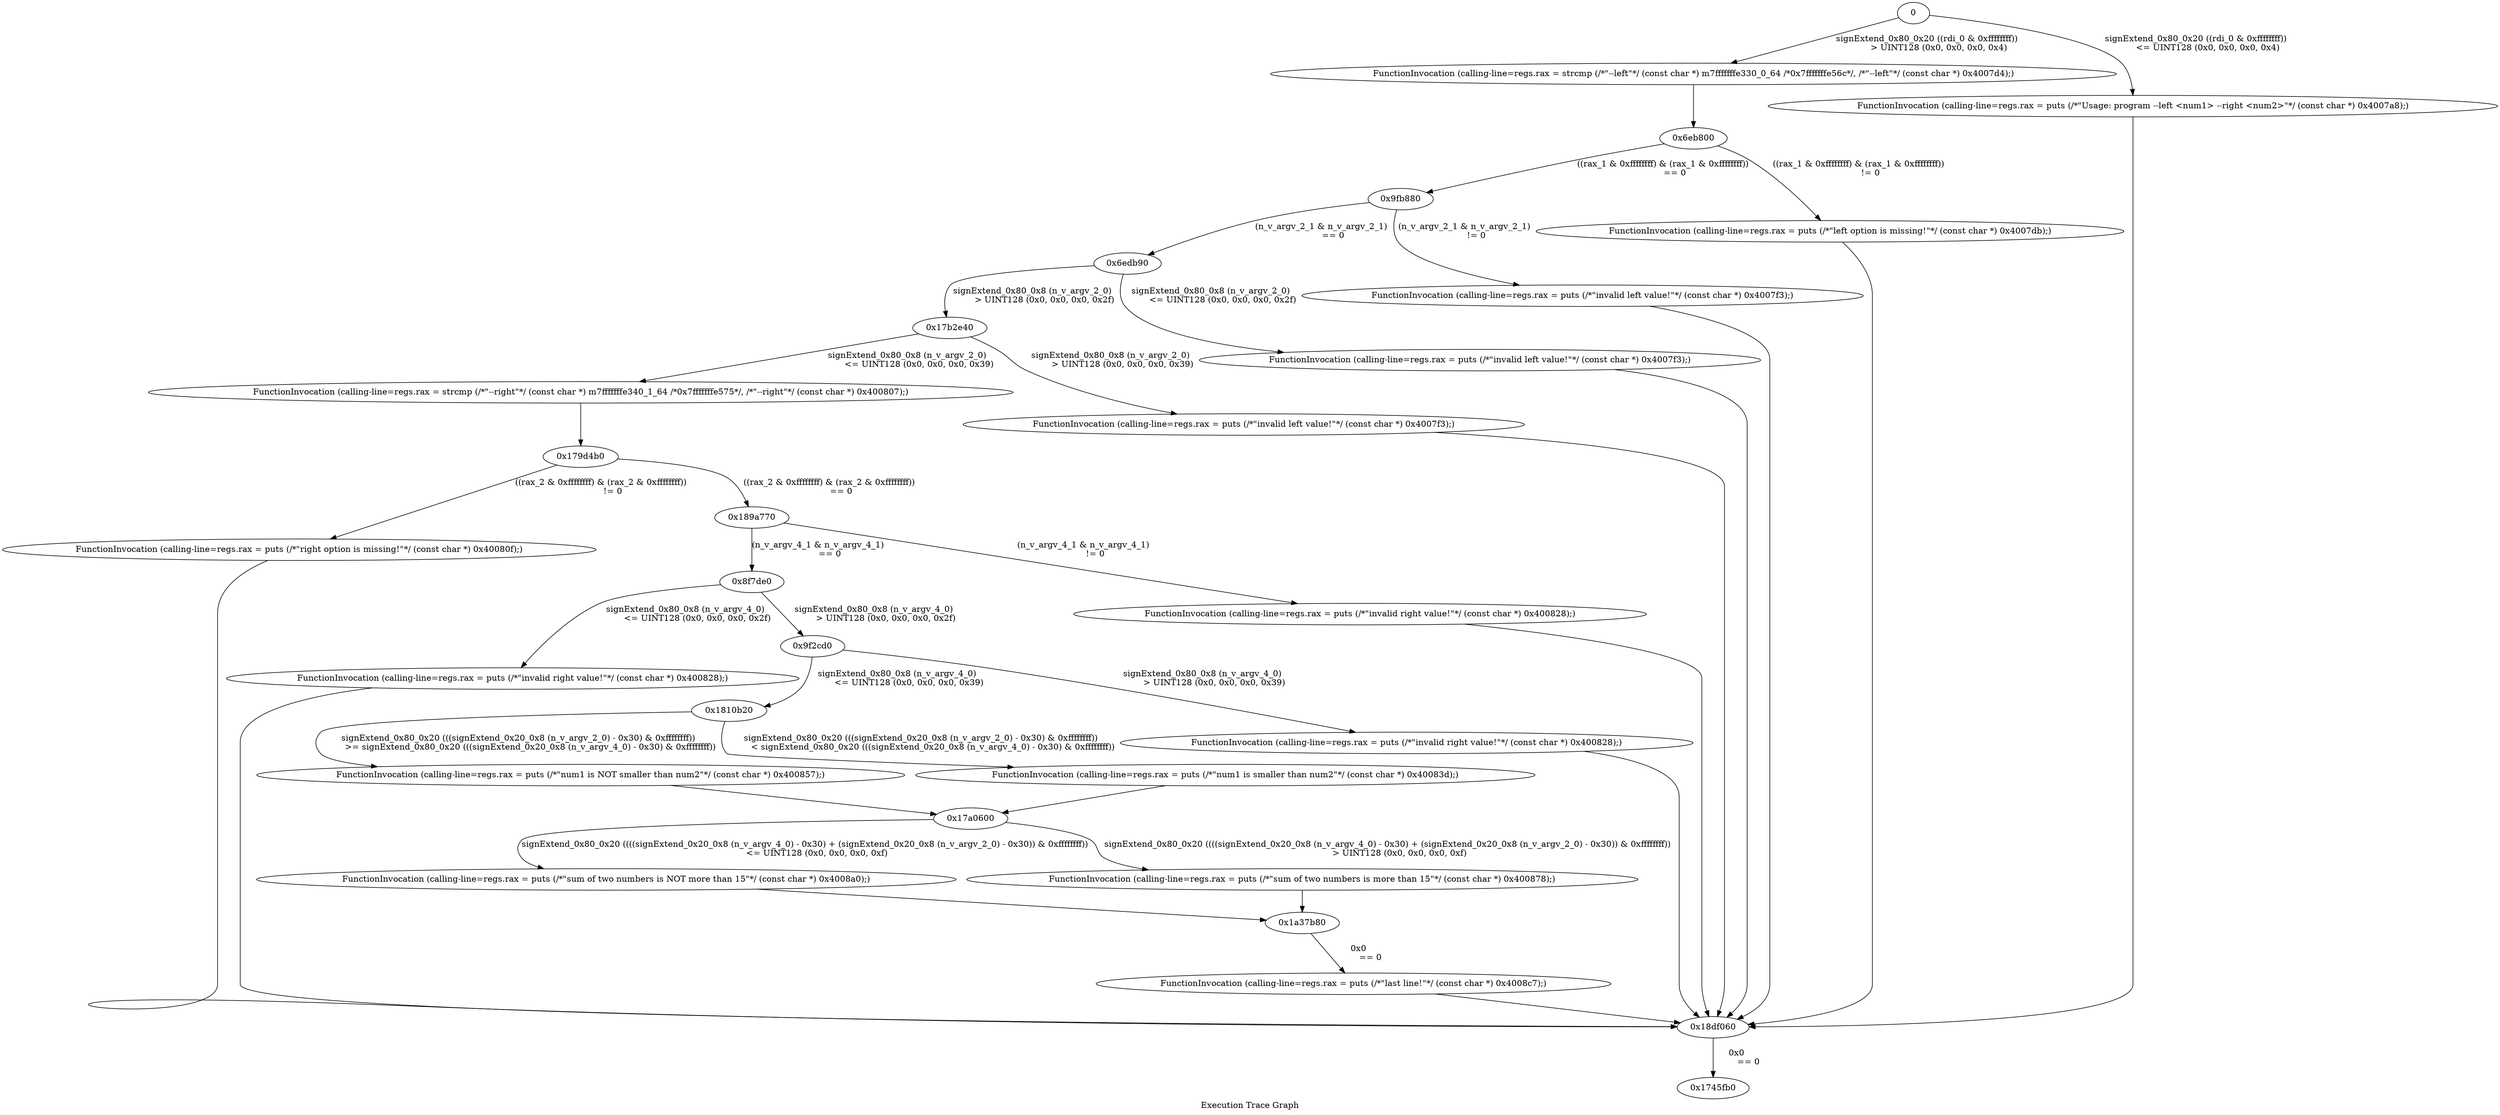 digraph "Execution Trace Graph" {
	label="Execution Trace Graph";

	Node0 [label = "0"];
	Node0x6eb800 [label = "0x6eb800"];
	Node0x6edb90 [label = "0x6edb90"];
	Node0x6f1210 [label = "FunctionInvocation (calling-line=regs.rax = puts (/*\"last line!\"*/ (const char *) 0x4008c7);)"];
	Node0x6fe290 [label = "FunctionInvocation (calling-line=regs.rax = puts (/*\"sum of two numbers is NOT more than 15\"*/ (const char *) 0x4008a0);)"];
	Node0x7f5c40 [label = "FunctionInvocation (calling-line=regs.rax = puts (/*\"invalid right value!\"*/ (const char *) 0x400828);)"];
	Node0x8f71a0 [label = "FunctionInvocation (calling-line=regs.rax = puts (/*\"sum of two numbers is more than 15\"*/ (const char *) 0x400878);)"];
	Node0x8f7de0 [label = "0x8f7de0"];
	Node0x9c1cc0 [label = "FunctionInvocation (calling-line=regs.rax = strcmp (/*\"--left\"*/ (const char *) m7fffffffe330_0_64 /*0x7fffffffe56c*/, /*\"--left\"*/ (const char *) 0x4007d4);)"];
	Node0x9f2cd0 [label = "0x9f2cd0"];
	Node0x9fb880 [label = "0x9fb880"];
	Node0x13fa150 [label = "FunctionInvocation (calling-line=regs.rax = puts (/*\"right option is missing!\"*/ (const char *) 0x40080f);)"];
	Node0x14c6680 [label = "FunctionInvocation (calling-line=regs.rax = puts (/*\"invalid left value!\"*/ (const char *) 0x4007f3);)"];
	Node0x14de2b0 [label = "FunctionInvocation (calling-line=regs.rax = puts (/*\"left option is missing!\"*/ (const char *) 0x4007db);)"];
	Node0x1658c70 [label = "FunctionInvocation (calling-line=regs.rax = puts (/*\"Usage: program --left <num1> --right <num2>\"*/ (const char *) 0x4007a8);)"];
	Node0x1745fb0 [label = "0x1745fb0"];
	Node0x179d4b0 [label = "0x179d4b0"];
	Node0x17a0600 [label = "0x17a0600"];
	Node0x17b2e40 [label = "0x17b2e40"];
	Node0x1810b20 [label = "0x1810b20"];
	Node0x1854a00 [label = "FunctionInvocation (calling-line=regs.rax = puts (/*\"num1 is NOT smaller than num2\"*/ (const char *) 0x400857);)"];
	Node0x189a770 [label = "0x189a770"];
	Node0x18df060 [label = "0x18df060"];
	Node0x19f5b60 [label = "FunctionInvocation (calling-line=regs.rax = puts (/*\"num1 is smaller than num2\"*/ (const char *) 0x40083d);)"];
	Node0x1a37b80 [label = "0x1a37b80"];
	Node0x1a45d70 [label = "FunctionInvocation (calling-line=regs.rax = puts (/*\"invalid right value!\"*/ (const char *) 0x400828);)"];
	Node0x1a857c0 [label = "FunctionInvocation (calling-line=regs.rax = strcmp (/*\"--right\"*/ (const char *) m7fffffffe340_1_64 /*0x7fffffffe575*/, /*\"--right\"*/ (const char *) 0x400807);)"];
	Node0x1abf6c0 [label = "FunctionInvocation (calling-line=regs.rax = puts (/*\"invalid left value!\"*/ (const char *) 0x4007f3);)"];
	Node0x1b5b940 [label = "FunctionInvocation (calling-line=regs.rax = puts (/*\"invalid right value!\"*/ (const char *) 0x400828);)"];
	Node0x1cfc040 [label = "FunctionInvocation (calling-line=regs.rax = puts (/*\"invalid left value!\"*/ (const char *) 0x4007f3);)"];
	Node0 -> Node0x9c1cc0 [label = "signExtend_0x80_0x20 ((rdi_0 & 0xffffffff))
	 > UINT128 (0x0, 0x0, 0x0, 0x4)"];
	Node0x9c1cc0 -> Node0x6eb800 [label = ""];
	Node0 -> Node0x1658c70 [label = "signExtend_0x80_0x20 ((rdi_0 & 0xffffffff))
	 <= UINT128 (0x0, 0x0, 0x0, 0x4)"];
	Node0x1658c70 -> Node0x18df060 [label = ""];
	Node0x6eb800 -> Node0x9fb880 [label = "((rax_1 & 0xffffffff) & (rax_1 & 0xffffffff))
	 == 0"];
	Node0x6eb800 -> Node0x14de2b0 [label = "((rax_1 & 0xffffffff) & (rax_1 & 0xffffffff))
	 != 0"];
	Node0x14de2b0 -> Node0x18df060 [label = ""];
	Node0x18df060 -> Node0x1745fb0 [label = "0x0
	 == 0"];
	Node0x9fb880 -> Node0x6edb90 [label = "(n_v_argv_2_1 & n_v_argv_2_1)
	 == 0"];
	Node0x9fb880 -> Node0x14c6680 [label = "(n_v_argv_2_1 & n_v_argv_2_1)
	 != 0"];
	Node0x14c6680 -> Node0x18df060 [label = ""];
	Node0x6edb90 -> Node0x17b2e40 [label = "signExtend_0x80_0x8 (n_v_argv_2_0)
	 > UINT128 (0x0, 0x0, 0x0, 0x2f)"];
	Node0x6edb90 -> Node0x1cfc040 [label = "signExtend_0x80_0x8 (n_v_argv_2_0)
	 <= UINT128 (0x0, 0x0, 0x0, 0x2f)"];
	Node0x1cfc040 -> Node0x18df060 [label = ""];
	Node0x17b2e40 -> Node0x1a857c0 [label = "signExtend_0x80_0x8 (n_v_argv_2_0)
	 <= UINT128 (0x0, 0x0, 0x0, 0x39)"];
	Node0x1a857c0 -> Node0x179d4b0 [label = ""];
	Node0x17b2e40 -> Node0x1abf6c0 [label = "signExtend_0x80_0x8 (n_v_argv_2_0)
	 > UINT128 (0x0, 0x0, 0x0, 0x39)"];
	Node0x1abf6c0 -> Node0x18df060 [label = ""];
	Node0x179d4b0 -> Node0x189a770 [label = "((rax_2 & 0xffffffff) & (rax_2 & 0xffffffff))
	 == 0"];
	Node0x179d4b0 -> Node0x13fa150 [label = "((rax_2 & 0xffffffff) & (rax_2 & 0xffffffff))
	 != 0"];
	Node0x13fa150 -> Node0x18df060 [label = ""];
	Node0x189a770 -> Node0x8f7de0 [label = "(n_v_argv_4_1 & n_v_argv_4_1)
	 == 0"];
	Node0x189a770 -> Node0x1b5b940 [label = "(n_v_argv_4_1 & n_v_argv_4_1)
	 != 0"];
	Node0x1b5b940 -> Node0x18df060 [label = ""];
	Node0x8f7de0 -> Node0x9f2cd0 [label = "signExtend_0x80_0x8 (n_v_argv_4_0)
	 > UINT128 (0x0, 0x0, 0x0, 0x2f)"];
	Node0x8f7de0 -> Node0x7f5c40 [label = "signExtend_0x80_0x8 (n_v_argv_4_0)
	 <= UINT128 (0x0, 0x0, 0x0, 0x2f)"];
	Node0x7f5c40 -> Node0x18df060 [label = ""];
	Node0x9f2cd0 -> Node0x1810b20 [label = "signExtend_0x80_0x8 (n_v_argv_4_0)
	 <= UINT128 (0x0, 0x0, 0x0, 0x39)"];
	Node0x9f2cd0 -> Node0x1a45d70 [label = "signExtend_0x80_0x8 (n_v_argv_4_0)
	 > UINT128 (0x0, 0x0, 0x0, 0x39)"];
	Node0x1a45d70 -> Node0x18df060 [label = ""];
	Node0x1810b20 -> Node0x19f5b60 [label = "signExtend_0x80_0x20 (((signExtend_0x20_0x8 (n_v_argv_2_0) - 0x30) & 0xffffffff))
	 < signExtend_0x80_0x20 (((signExtend_0x20_0x8 (n_v_argv_4_0) - 0x30) & 0xffffffff))"];
	Node0x19f5b60 -> Node0x17a0600 [label = ""];
	Node0x1810b20 -> Node0x1854a00 [label = "signExtend_0x80_0x20 (((signExtend_0x20_0x8 (n_v_argv_2_0) - 0x30) & 0xffffffff))
	 >= signExtend_0x80_0x20 (((signExtend_0x20_0x8 (n_v_argv_4_0) - 0x30) & 0xffffffff))"];
	Node0x1854a00 -> Node0x17a0600 [label = ""];
	Node0x17a0600 -> Node0x6fe290 [label = "signExtend_0x80_0x20 ((((signExtend_0x20_0x8 (n_v_argv_4_0) - 0x30) + (signExtend_0x20_0x8 (n_v_argv_2_0) - 0x30)) & 0xffffffff))
	 <= UINT128 (0x0, 0x0, 0x0, 0xf)"];
	Node0x6fe290 -> Node0x1a37b80 [label = ""];
	Node0x17a0600 -> Node0x8f71a0 [label = "signExtend_0x80_0x20 ((((signExtend_0x20_0x8 (n_v_argv_4_0) - 0x30) + (signExtend_0x20_0x8 (n_v_argv_2_0) - 0x30)) & 0xffffffff))
	 > UINT128 (0x0, 0x0, 0x0, 0xf)"];
	Node0x8f71a0 -> Node0x1a37b80 [label = ""];
	Node0x1a37b80 -> Node0x6f1210 [label = "0x0
	 == 0"];
	Node0x6f1210 -> Node0x18df060 [label = ""];
}
